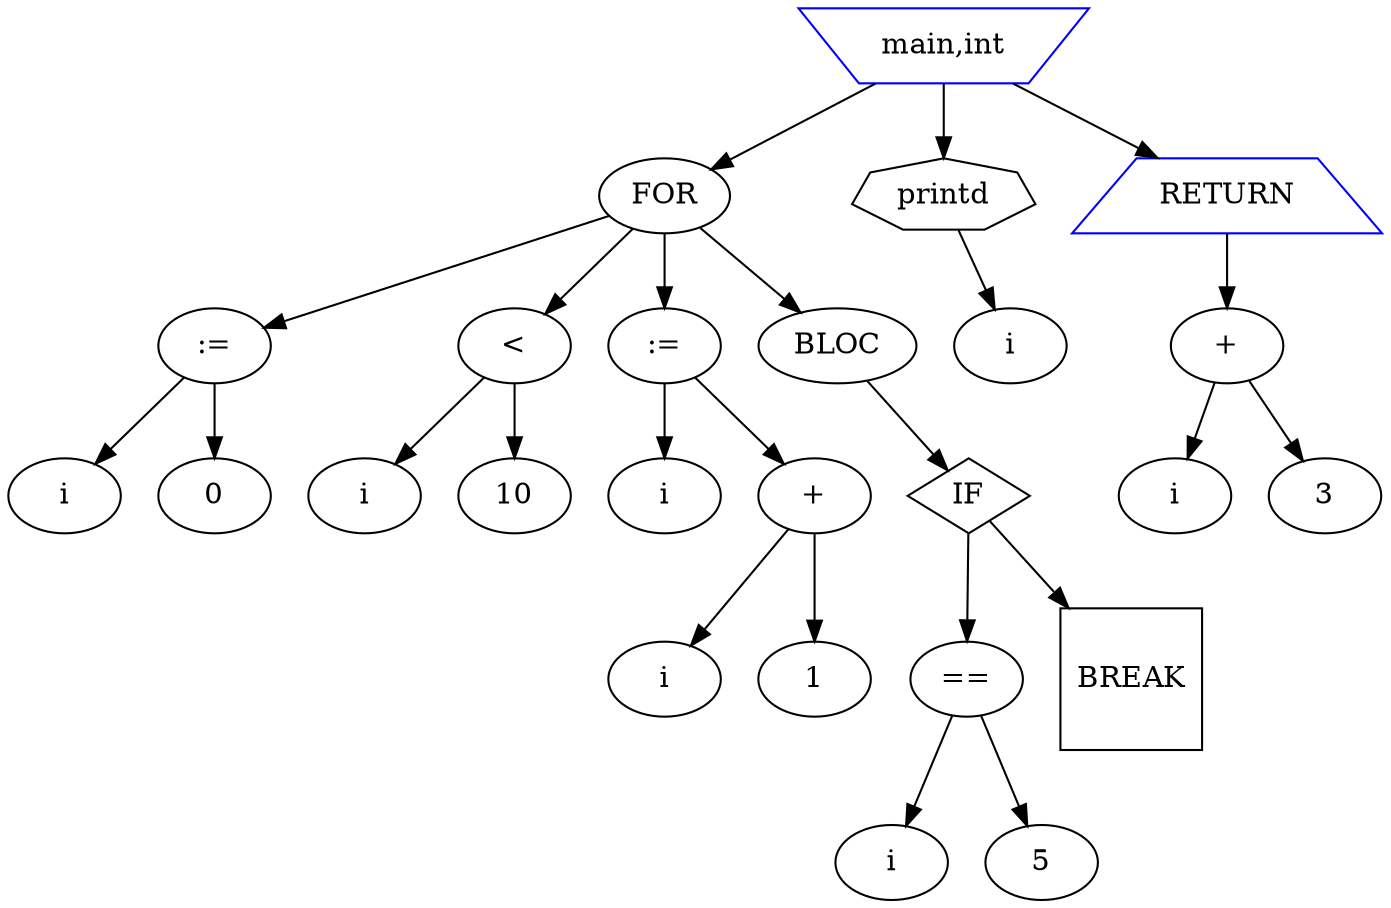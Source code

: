digraph diagram1 {
//programme
node_1 [label="main,int" shape=invtrapezium color=blue];//fonction
 node_2 [label="FOR" ];//FOR
node_3 [label=":=" ];//affectation
node_4 [label="i" ];//				affec
node_5 [label="0" ];//expression3
node_3 -> node_4
node_3 -> node_5
node_6 [label="<"];//cond3
node_7 [label="i" ];//expression4
node_8 [label="10" ];//expression3
node_6 -> node_7
node_6 -> node_8
node_9 [label=":=" ];//affectation
node_10 [label="i" ];//				affec
node_11 [label="+" ];//expression1
node_12 [label="i" ];//expression4
node_13 [label="1" ];//expression3
node_11 -> node_12
node_11 -> node_13
node_9 -> node_10
node_9 -> node_11
node_14 [label="BLOC" shape=ellipse];//bloc
node_15 [label="IF" shape=diamond];//IF0
node_16 [label="=="];//cond3
node_17 [label="i" ];//expression4
node_18 [label="5" ];//expression3
node_16 -> node_17
node_16 -> node_18
node_19 [label="BREAK" shape=square];//BREAK
node_15 -> node_16
node_15 -> node_19
node_14 -> node_15
node_2 -> node_3
node_2 -> node_6
node_2 -> node_9
node_2 -> node_14
node_1 -> node_2
node_24 [label="printd" shape=septagon];//appel
node_25 [label="i" ];//expression4
node_24 -> node_25
node_1 -> node_24
node_27 [label="RETURN" shape=trapezium color=blue];//RETURN
node_28 [label="+" ];//expression1
node_29 [label="i" ];//expression4
node_30 [label="3" ];//expression3
node_28 -> node_29
node_28 -> node_30
node_27 -> node_28
node_1 -> node_27
}
